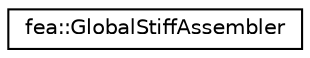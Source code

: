 digraph "Graphical Class Hierarchy"
{
  edge [fontname="Helvetica",fontsize="10",labelfontname="Helvetica",labelfontsize="10"];
  node [fontname="Helvetica",fontsize="10",shape=record];
  rankdir="LR";
  Node1 [label="fea::GlobalStiffAssembler",height=0.2,width=0.4,color="black", fillcolor="white", style="filled",URL="$classfea_1_1_global_stiff_assembler.html",tooltip="Assembles the global stiffness matrix. "];
}
